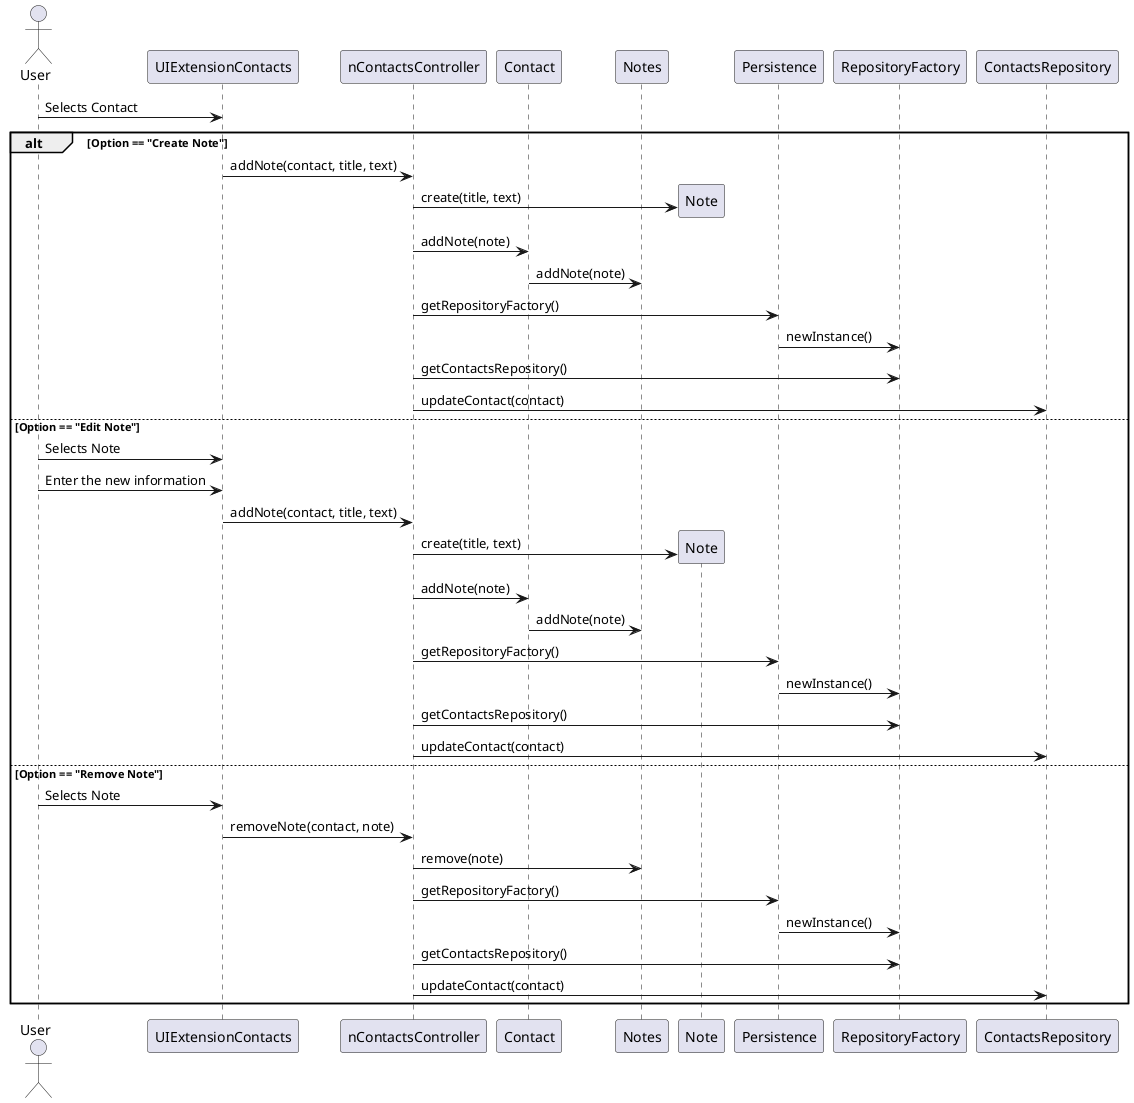 @startuml doc-files/crm_04_01_sequence_diagram_design.png
  actor User 
  participant "UIExtensionContacts" as UII
  participant "nContactsController" as ctrll
  participant "Contact" as contact
  participant "Notes" as notes
  participant "Note" as note
  participant "Persistence" as pers
  participant "RepositoryFactory" as repFactory
  participant "ContactsRepository" as contactsRep

  User -> UII : Selects Contact

  alt Option == "Create Note"

    UII -> ctrll: addNote(contact, title, text)

    create note
    ctrll -> note: create(title, text)
    
    ctrll -> contact: addNote(note)
    contact -> notes: addNote(note)
    ctrll -> pers : getRepositoryFactory()
    pers -> repFactory : newInstance()
    ctrll -> repFactory : getContactsRepository()
    ctrll -> contactsRep: updateContact(contact)

  else Option == "Edit Note"
    User -> UII: Selects Note
    User -> UII: Enter the new information
    
    UII -> ctrll: addNote(contact, title, text)

    create note
    ctrll -> note: create(title, text)
    
    ctrll -> contact: addNote(note)
    contact -> notes: addNote(note)
    ctrll -> pers : getRepositoryFactory()
    pers -> repFactory : newInstance()
    ctrll -> repFactory : getContactsRepository()
    ctrll -> contactsRep: updateContact(contact)
  else Option == "Remove Note"
    User -> UII: Selects Note
    UII -> ctrll: removeNote(contact, note)
    ctrll -> notes: remove(note)
    ctrll -> pers : getRepositoryFactory()
    pers -> repFactory : newInstance()
    ctrll -> repFactory : getContactsRepository()
    ctrll -> contactsRep: updateContact(contact)
  end 
  @enduml
